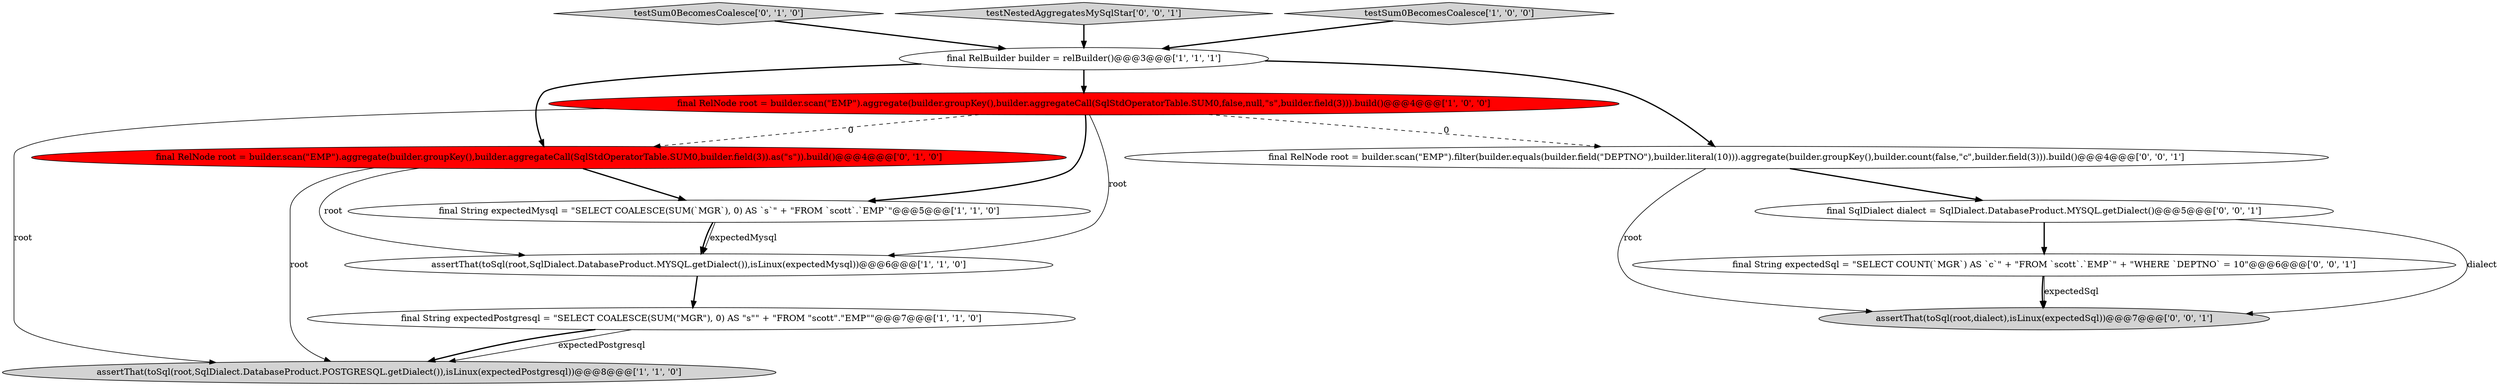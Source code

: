 digraph {
1 [style = filled, label = "final String expectedPostgresql = \"SELECT COALESCE(SUM(\"MGR\"), 0) AS \"s\"\" + \"FROM \"scott\".\"EMP\"\"@@@7@@@['1', '1', '0']", fillcolor = white, shape = ellipse image = "AAA0AAABBB1BBB"];
7 [style = filled, label = "testSum0BecomesCoalesce['0', '1', '0']", fillcolor = lightgray, shape = diamond image = "AAA0AAABBB2BBB"];
9 [style = filled, label = "final SqlDialect dialect = SqlDialect.DatabaseProduct.MYSQL.getDialect()@@@5@@@['0', '0', '1']", fillcolor = white, shape = ellipse image = "AAA0AAABBB3BBB"];
11 [style = filled, label = "final RelNode root = builder.scan(\"EMP\").filter(builder.equals(builder.field(\"DEPTNO\"),builder.literal(10))).aggregate(builder.groupKey(),builder.count(false,\"c\",builder.field(3))).build()@@@4@@@['0', '0', '1']", fillcolor = white, shape = ellipse image = "AAA0AAABBB3BBB"];
10 [style = filled, label = "final String expectedSql = \"SELECT COUNT(`MGR`) AS `c`\" + \"FROM `scott`.`EMP`\" + \"WHERE `DEPTNO` = 10\"@@@6@@@['0', '0', '1']", fillcolor = white, shape = ellipse image = "AAA0AAABBB3BBB"];
13 [style = filled, label = "testNestedAggregatesMySqlStar['0', '0', '1']", fillcolor = lightgray, shape = diamond image = "AAA0AAABBB3BBB"];
6 [style = filled, label = "final String expectedMysql = \"SELECT COALESCE(SUM(`MGR`), 0) AS `s`\" + \"FROM `scott`.`EMP`\"@@@5@@@['1', '1', '0']", fillcolor = white, shape = ellipse image = "AAA0AAABBB1BBB"];
8 [style = filled, label = "final RelNode root = builder.scan(\"EMP\").aggregate(builder.groupKey(),builder.aggregateCall(SqlStdOperatorTable.SUM0,builder.field(3)).as(\"s\")).build()@@@4@@@['0', '1', '0']", fillcolor = red, shape = ellipse image = "AAA1AAABBB2BBB"];
5 [style = filled, label = "final RelNode root = builder.scan(\"EMP\").aggregate(builder.groupKey(),builder.aggregateCall(SqlStdOperatorTable.SUM0,false,null,\"s\",builder.field(3))).build()@@@4@@@['1', '0', '0']", fillcolor = red, shape = ellipse image = "AAA1AAABBB1BBB"];
12 [style = filled, label = "assertThat(toSql(root,dialect),isLinux(expectedSql))@@@7@@@['0', '0', '1']", fillcolor = lightgray, shape = ellipse image = "AAA0AAABBB3BBB"];
3 [style = filled, label = "assertThat(toSql(root,SqlDialect.DatabaseProduct.MYSQL.getDialect()),isLinux(expectedMysql))@@@6@@@['1', '1', '0']", fillcolor = white, shape = ellipse image = "AAA0AAABBB1BBB"];
4 [style = filled, label = "testSum0BecomesCoalesce['1', '0', '0']", fillcolor = lightgray, shape = diamond image = "AAA0AAABBB1BBB"];
0 [style = filled, label = "final RelBuilder builder = relBuilder()@@@3@@@['1', '1', '1']", fillcolor = white, shape = ellipse image = "AAA0AAABBB1BBB"];
2 [style = filled, label = "assertThat(toSql(root,SqlDialect.DatabaseProduct.POSTGRESQL.getDialect()),isLinux(expectedPostgresql))@@@8@@@['1', '1', '0']", fillcolor = lightgray, shape = ellipse image = "AAA0AAABBB1BBB"];
6->3 [style = bold, label=""];
8->3 [style = solid, label="root"];
3->1 [style = bold, label=""];
6->3 [style = solid, label="expectedMysql"];
11->12 [style = solid, label="root"];
0->11 [style = bold, label=""];
8->6 [style = bold, label=""];
7->0 [style = bold, label=""];
5->2 [style = solid, label="root"];
9->10 [style = bold, label=""];
11->9 [style = bold, label=""];
4->0 [style = bold, label=""];
5->3 [style = solid, label="root"];
1->2 [style = solid, label="expectedPostgresql"];
5->6 [style = bold, label=""];
9->12 [style = solid, label="dialect"];
5->11 [style = dashed, label="0"];
10->12 [style = bold, label=""];
8->2 [style = solid, label="root"];
0->8 [style = bold, label=""];
5->8 [style = dashed, label="0"];
1->2 [style = bold, label=""];
10->12 [style = solid, label="expectedSql"];
0->5 [style = bold, label=""];
13->0 [style = bold, label=""];
}
